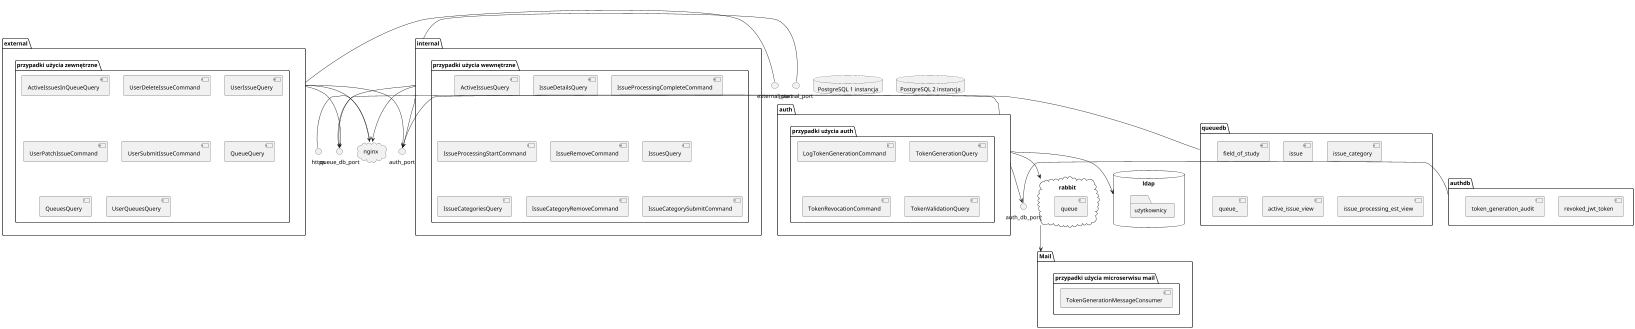 @startuml
scale 0.4
() https - nginx

cloud "nginx api gateway" as nginx {
}

external --> nginx
internal --> nginx




package "API zewnętrzne dla studentów" as external {
folder "przypadki użycia zewnętrzne" {
[ActiveIssuesInQueueQuery]
[UserDeleteIssueCommand]
[UserIssueQuery]
[UserPatchIssueCommand]
[UserSubmitIssueCommand]
[QueueQuery]
[QueuesQuery]
[UserQueuesQuery]
}
}
() external_port - external
() internal_port - internal

package "API wewnętrzne dla dziekanatu" as internal {
folder "przypadki użycia wewnętrzne" {
[ActiveIssuesQuery]
[IssueDetailsQuery]
[IssueProcessingCompleteCommand]
[IssueProcessingStartCommand]
[IssueRemoveCommand]
[IssuesQuery]
[IssueCategoriesQuery]
[IssueCategoryRemoveCommand]
[IssueCategorySubmitCommand]
[QueueQuery]
[QueuesQuery]
}
}

() auth_port - auth
internal --> auth_port
external --> auth_port



package "Mail" as mail {
folder "przypadki użycia microserwisu mail" {
[TokenGenerationMessageConsumer]
}
}

rabbit --> mail
auth --> rabbit

cloud "RabbitMQ kolejka" as rabbit {
[queue]
}

package "API JWT LDAP autoryzacja/autentykacja" as auth {
folder "przypadki użycia auth" {
[LogTokenGenerationCommand]
[TokenGenerationQuery]
[TokenRevocationCommand]
[TokenValidationQuery]
}
}

internal --> queue_db_port
external -->queue_db_port
auth --> auth_db_port

() queue_db_port - queuedb
() auth_db_port - authdb

database "PostgreSQL 1 instancja" {
folder "queue_db" as queuedb {
[field_of_study]
[issue]
[issue_category]
[queue_]
[active_issue_view]
[issue_processing_est_view]
}
}

database "PostgreSQL 2 instancja" {
folder "authentication_db" as authdb {
[revoked_jwt_token]
[token_generation_audit]
}
}


auth --> ldap
database "LDAP PW" as ldap {
folder "użytkownicy" {
}
}



@enduml
